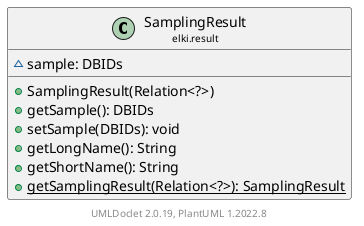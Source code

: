 @startuml
    remove .*\.(Instance|Par|Parameterizer|Factory)$
    set namespaceSeparator none
    hide empty fields
    hide empty methods

    class "<size:14>SamplingResult\n<size:10>elki.result" as elki.result.SamplingResult [[SamplingResult.html]] {
        ~sample: DBIDs
        +SamplingResult(Relation<?>)
        +getSample(): DBIDs
        +setSample(DBIDs): void
        +getLongName(): String
        +getShortName(): String
        {static} +getSamplingResult(Relation<?>): SamplingResult
    }

    center footer UMLDoclet 2.0.19, PlantUML 1.2022.8
@enduml
